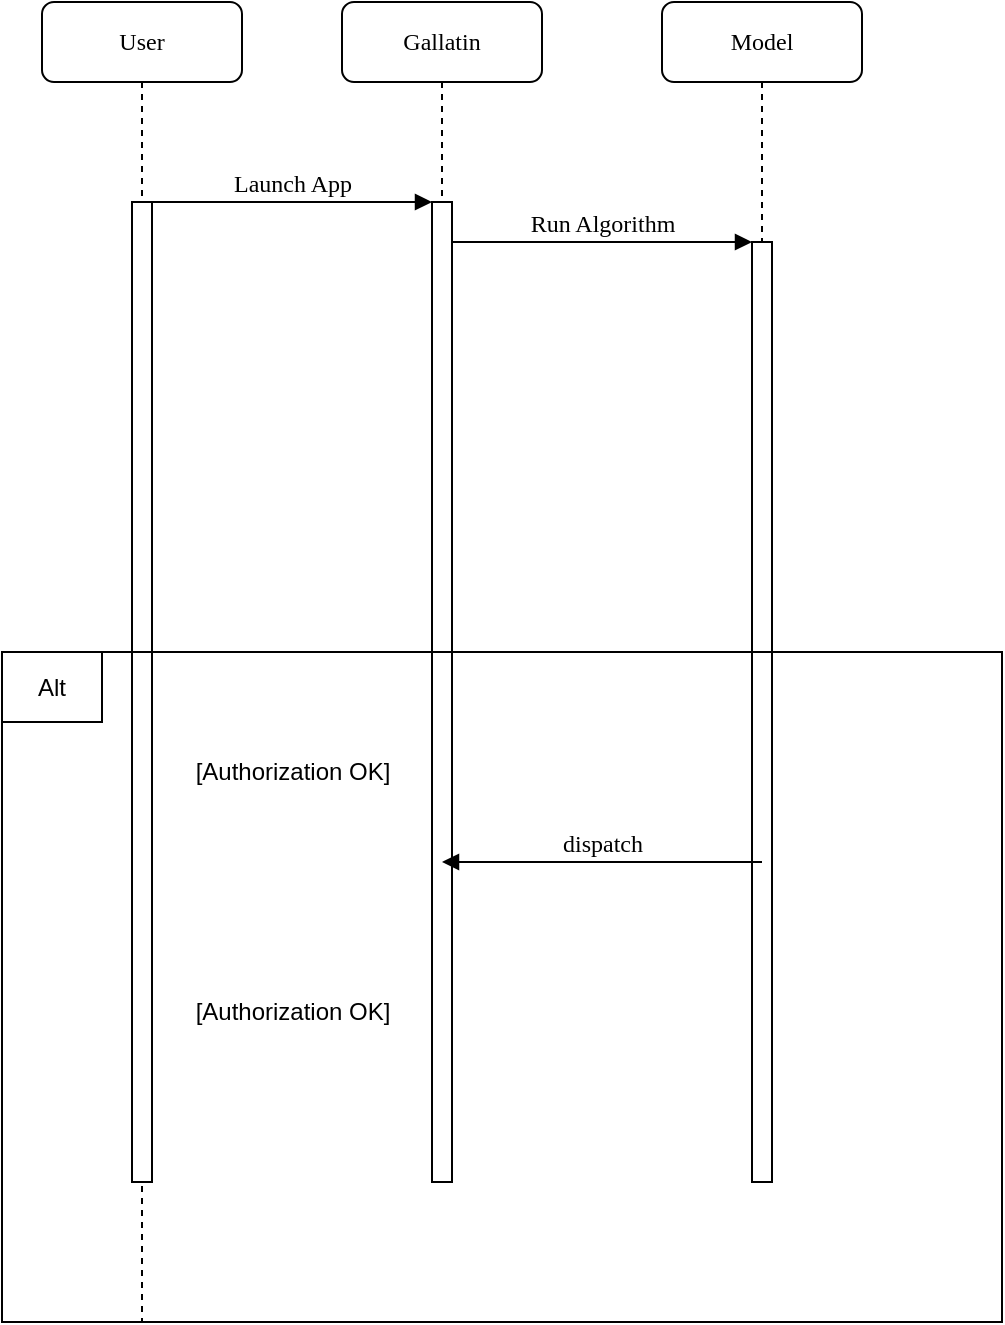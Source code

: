 <mxfile version="21.2.4" type="github">
  <diagram name="Page-1" id="13e1069c-82ec-6db2-03f1-153e76fe0fe0">
    <mxGraphModel dx="1934" dy="1468" grid="1" gridSize="10" guides="1" tooltips="1" connect="1" arrows="1" fold="1" page="1" pageScale="1" pageWidth="1100" pageHeight="850" background="none" math="0" shadow="0">
      <root>
        <mxCell id="0" />
        <mxCell id="1" parent="0" />
        <mxCell id="7baba1c4bc27f4b0-2" value="Gallatin" style="shape=umlLifeline;perimeter=lifelinePerimeter;whiteSpace=wrap;html=1;container=1;collapsible=0;recursiveResize=0;outlineConnect=0;rounded=1;shadow=0;comic=0;labelBackgroundColor=none;strokeWidth=1;fontFamily=Verdana;fontSize=12;align=center;" parent="1" vertex="1">
          <mxGeometry x="240" y="80" width="100" height="590" as="geometry" />
        </mxCell>
        <mxCell id="7baba1c4bc27f4b0-10" value="" style="html=1;points=[];perimeter=orthogonalPerimeter;rounded=0;shadow=0;comic=0;labelBackgroundColor=none;strokeWidth=1;fontFamily=Verdana;fontSize=12;align=center;" parent="7baba1c4bc27f4b0-2" vertex="1">
          <mxGeometry x="45" y="100" width="10" height="490" as="geometry" />
        </mxCell>
        <mxCell id="rvoIRhqqFBmvBl8kVWuz-2" value="[Authorization OK]" style="text;html=1;align=center;verticalAlign=middle;resizable=0;points=[];autosize=1;strokeColor=none;fillColor=none;" vertex="1" parent="7baba1c4bc27f4b0-2">
          <mxGeometry x="-85" y="370" width="120" height="30" as="geometry" />
        </mxCell>
        <mxCell id="rvoIRhqqFBmvBl8kVWuz-3" value="[Authorization OK]" style="text;html=1;align=center;verticalAlign=middle;resizable=0;points=[];autosize=1;strokeColor=none;fillColor=none;" vertex="1" parent="7baba1c4bc27f4b0-2">
          <mxGeometry x="-85" y="490" width="120" height="30" as="geometry" />
        </mxCell>
        <mxCell id="7baba1c4bc27f4b0-3" value="Model" style="shape=umlLifeline;perimeter=lifelinePerimeter;whiteSpace=wrap;html=1;container=1;collapsible=0;recursiveResize=0;outlineConnect=0;rounded=1;shadow=0;comic=0;labelBackgroundColor=none;strokeWidth=1;fontFamily=Verdana;fontSize=12;align=center;" parent="1" vertex="1">
          <mxGeometry x="400" y="80" width="100" height="590" as="geometry" />
        </mxCell>
        <mxCell id="7baba1c4bc27f4b0-13" value="" style="html=1;points=[];perimeter=orthogonalPerimeter;rounded=0;shadow=0;comic=0;labelBackgroundColor=none;strokeWidth=1;fontFamily=Verdana;fontSize=12;align=center;" parent="7baba1c4bc27f4b0-3" vertex="1">
          <mxGeometry x="45" y="120" width="10" height="470" as="geometry" />
        </mxCell>
        <mxCell id="7baba1c4bc27f4b0-8" value="User" style="shape=umlLifeline;perimeter=lifelinePerimeter;whiteSpace=wrap;html=1;container=1;collapsible=0;recursiveResize=0;outlineConnect=0;rounded=1;shadow=0;comic=0;labelBackgroundColor=none;strokeWidth=1;fontFamily=Verdana;fontSize=12;align=center;" parent="1" vertex="1">
          <mxGeometry x="90" y="80" width="100" height="660" as="geometry" />
        </mxCell>
        <mxCell id="7baba1c4bc27f4b0-9" value="" style="html=1;points=[];perimeter=orthogonalPerimeter;rounded=0;shadow=0;comic=0;labelBackgroundColor=none;strokeWidth=1;fontFamily=Verdana;fontSize=12;align=center;" parent="7baba1c4bc27f4b0-8" vertex="1">
          <mxGeometry x="45" y="100" width="10" height="490" as="geometry" />
        </mxCell>
        <mxCell id="rvoIRhqqFBmvBl8kVWuz-11" value="" style="shape=partialRectangle;whiteSpace=wrap;html=1;bottom=0;top=0;fillColor=none;" vertex="1" parent="7baba1c4bc27f4b0-8">
          <mxGeometry x="-20" y="325" width="500" height="335" as="geometry" />
        </mxCell>
        <mxCell id="rvoIRhqqFBmvBl8kVWuz-13" value="" style="shape=partialRectangle;whiteSpace=wrap;html=1;left=0;right=0;fillColor=none;" vertex="1" parent="7baba1c4bc27f4b0-8">
          <mxGeometry x="-20" y="325" width="500" height="335" as="geometry" />
        </mxCell>
        <mxCell id="rvoIRhqqFBmvBl8kVWuz-15" value="" style="shape=partialRectangle;whiteSpace=wrap;html=1;bottom=0;top=0;fillColor=none;" vertex="1" parent="7baba1c4bc27f4b0-8">
          <mxGeometry x="-20" y="325" width="50" height="35" as="geometry" />
        </mxCell>
        <mxCell id="rvoIRhqqFBmvBl8kVWuz-16" value="Alt" style="shape=partialRectangle;whiteSpace=wrap;html=1;left=0;right=0;fillColor=none;" vertex="1" parent="7baba1c4bc27f4b0-8">
          <mxGeometry x="-20" y="325" width="50" height="35" as="geometry" />
        </mxCell>
        <mxCell id="7baba1c4bc27f4b0-26" value="dispatch" style="html=1;verticalAlign=bottom;endArrow=block;labelBackgroundColor=none;fontFamily=Verdana;fontSize=12;" parent="1" edge="1">
          <mxGeometry relative="1" as="geometry">
            <mxPoint x="450" y="510" as="sourcePoint" />
            <mxPoint x="290" y="510" as="targetPoint" />
          </mxGeometry>
        </mxCell>
        <mxCell id="7baba1c4bc27f4b0-11" value="Launch App" style="html=1;verticalAlign=bottom;endArrow=block;entryX=0;entryY=0;labelBackgroundColor=none;fontFamily=Verdana;fontSize=12;edgeStyle=elbowEdgeStyle;elbow=vertical;" parent="1" source="7baba1c4bc27f4b0-9" target="7baba1c4bc27f4b0-10" edge="1">
          <mxGeometry relative="1" as="geometry">
            <mxPoint x="220" y="190" as="sourcePoint" />
          </mxGeometry>
        </mxCell>
        <mxCell id="7baba1c4bc27f4b0-14" value="Run Algorithm" style="html=1;verticalAlign=bottom;endArrow=block;entryX=0;entryY=0;labelBackgroundColor=none;fontFamily=Verdana;fontSize=12;edgeStyle=elbowEdgeStyle;elbow=vertical;" parent="1" source="7baba1c4bc27f4b0-10" target="7baba1c4bc27f4b0-13" edge="1">
          <mxGeometry relative="1" as="geometry">
            <mxPoint x="370" y="200" as="sourcePoint" />
          </mxGeometry>
        </mxCell>
      </root>
    </mxGraphModel>
  </diagram>
</mxfile>
